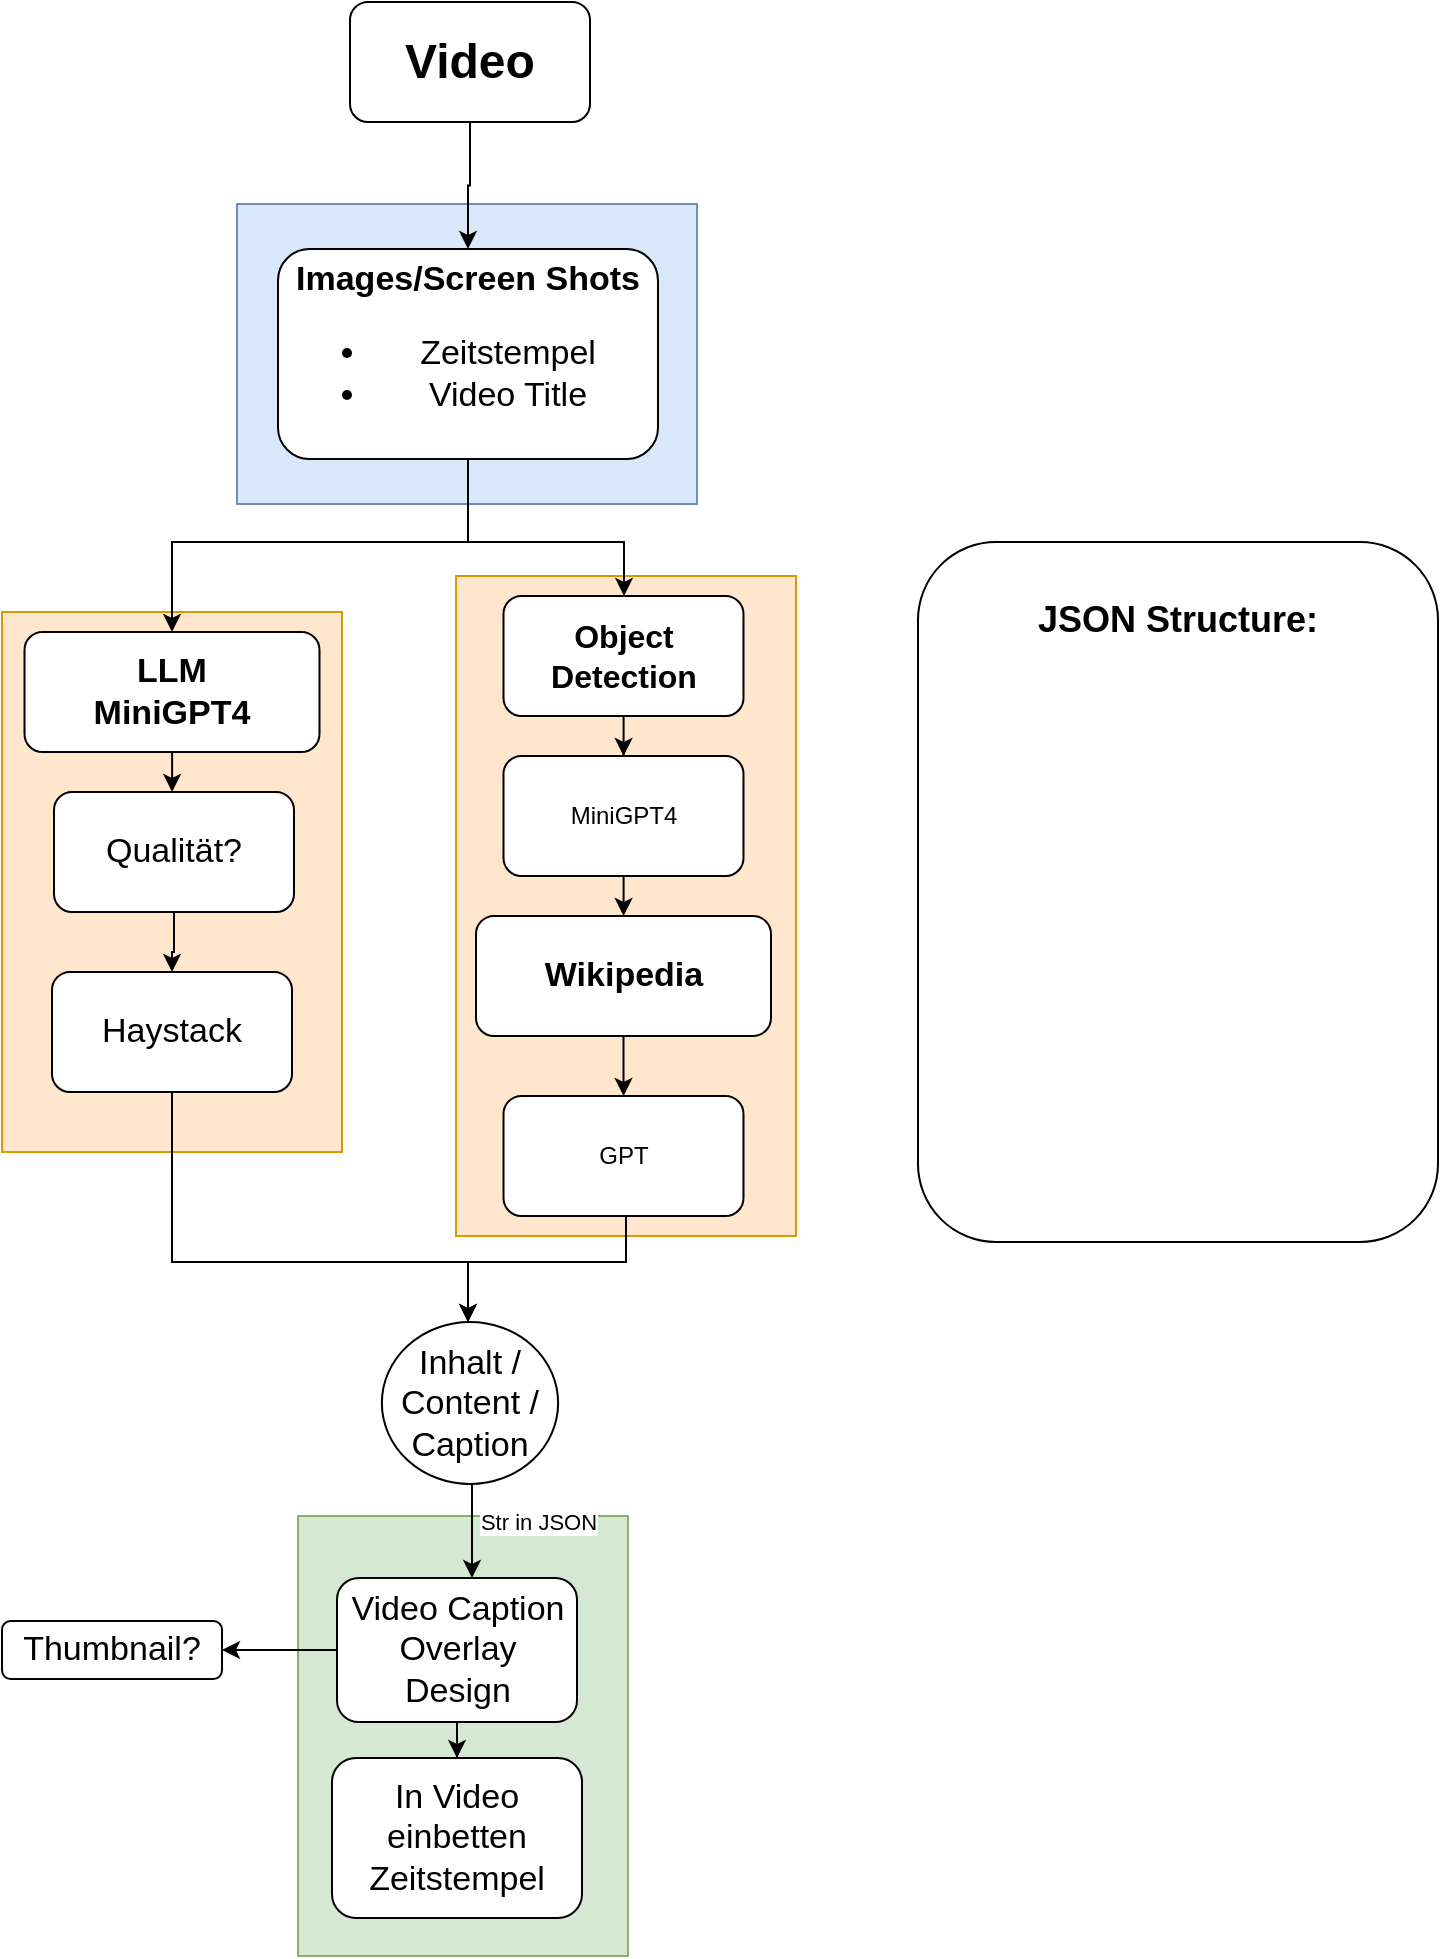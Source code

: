 <mxfile version="21.1.4" type="google">
  <diagram name="Seite-1" id="vnna6ChTiZbF5_iT1kXb">
    <mxGraphModel grid="1" page="1" gridSize="10" guides="1" tooltips="1" connect="1" arrows="1" fold="1" pageScale="1" pageWidth="827" pageHeight="1169" math="0" shadow="0">
      <root>
        <mxCell id="0" />
        <mxCell id="1" parent="0" />
        <mxCell id="PiAlQ7NmxUBOU-2joK4R-46" value="" style="rounded=0;whiteSpace=wrap;html=1;fillColor=#d5e8d4;strokeColor=#82b366;" vertex="1" parent="1">
          <mxGeometry x="270" y="757" width="165" height="220" as="geometry" />
        </mxCell>
        <mxCell id="PiAlQ7NmxUBOU-2joK4R-40" value="" style="rounded=0;whiteSpace=wrap;html=1;fillColor=#dae8fc;strokeColor=#6c8ebf;" vertex="1" parent="1">
          <mxGeometry x="239.49" y="101" width="230" height="150" as="geometry" />
        </mxCell>
        <mxCell id="PiAlQ7NmxUBOU-2joK4R-39" value="" style="rounded=0;whiteSpace=wrap;html=1;fillColor=#ffe6cc;strokeColor=#d79b00;" vertex="1" parent="1">
          <mxGeometry x="349" y="287" width="170" height="330" as="geometry" />
        </mxCell>
        <mxCell id="PiAlQ7NmxUBOU-2joK4R-38" value="" style="rounded=0;whiteSpace=wrap;html=1;fillColor=#ffe6cc;strokeColor=#d79b00;" vertex="1" parent="1">
          <mxGeometry x="122" y="305" width="170" height="270" as="geometry" />
        </mxCell>
        <mxCell id="PiAlQ7NmxUBOU-2joK4R-47" value="" style="edgeStyle=orthogonalEdgeStyle;rounded=0;orthogonalLoop=1;jettySize=auto;html=1;" edge="1" parent="1" source="PiAlQ7NmxUBOU-2joK4R-1" target="PiAlQ7NmxUBOU-2joK4R-2">
          <mxGeometry relative="1" as="geometry" />
        </mxCell>
        <mxCell id="PiAlQ7NmxUBOU-2joK4R-1" value="&lt;b&gt;&lt;font style=&quot;font-size: 24px;&quot;&gt;Video&lt;/font&gt;&lt;/b&gt;" style="rounded=1;whiteSpace=wrap;html=1;" vertex="1" parent="1">
          <mxGeometry x="296" width="120" height="60" as="geometry" />
        </mxCell>
        <mxCell id="PiAlQ7NmxUBOU-2joK4R-7" value="" style="edgeStyle=orthogonalEdgeStyle;rounded=0;orthogonalLoop=1;jettySize=auto;html=1;" edge="1" parent="1" source="PiAlQ7NmxUBOU-2joK4R-2" target="PiAlQ7NmxUBOU-2joK4R-6">
          <mxGeometry relative="1" as="geometry">
            <Array as="points">
              <mxPoint x="355" y="270" />
              <mxPoint x="207" y="270" />
            </Array>
          </mxGeometry>
        </mxCell>
        <mxCell id="PiAlQ7NmxUBOU-2joK4R-18" style="edgeStyle=orthogonalEdgeStyle;rounded=0;orthogonalLoop=1;jettySize=auto;html=1;" edge="1" parent="1" source="PiAlQ7NmxUBOU-2joK4R-2" target="PiAlQ7NmxUBOU-2joK4R-19">
          <mxGeometry relative="1" as="geometry">
            <mxPoint x="440" y="200" as="targetPoint" />
            <Array as="points">
              <mxPoint x="355" y="270" />
              <mxPoint x="433" y="270" />
            </Array>
          </mxGeometry>
        </mxCell>
        <mxCell id="PiAlQ7NmxUBOU-2joK4R-2" value="&lt;b&gt;Images/Screen Shots&lt;/b&gt;&lt;br style=&quot;font-size: 17px;&quot;&gt;&lt;ul style=&quot;font-size: 17px;&quot;&gt;&lt;li style=&quot;font-size: 17px;&quot;&gt;Zeitstempel&lt;/li&gt;&lt;li style=&quot;font-size: 17px;&quot;&gt;Video Title&lt;/li&gt;&lt;/ul&gt;" style="whiteSpace=wrap;html=1;rounded=1;fontSize=17;" vertex="1" parent="1">
          <mxGeometry x="260" y="123.5" width="190" height="105" as="geometry" />
        </mxCell>
        <mxCell id="PiAlQ7NmxUBOU-2joK4R-9" value="" style="edgeStyle=orthogonalEdgeStyle;rounded=0;orthogonalLoop=1;jettySize=auto;html=1;" edge="1" parent="1" source="PiAlQ7NmxUBOU-2joK4R-6" target="PiAlQ7NmxUBOU-2joK4R-8">
          <mxGeometry relative="1" as="geometry" />
        </mxCell>
        <mxCell id="PiAlQ7NmxUBOU-2joK4R-6" value="&lt;b&gt;LLM&lt;br&gt;MiniGPT4&lt;/b&gt;" style="whiteSpace=wrap;html=1;fontSize=17;rounded=1;" vertex="1" parent="1">
          <mxGeometry x="133.25" y="315" width="147.5" height="60" as="geometry" />
        </mxCell>
        <mxCell id="PiAlQ7NmxUBOU-2joK4R-11" value="" style="edgeStyle=orthogonalEdgeStyle;rounded=0;orthogonalLoop=1;jettySize=auto;html=1;" edge="1" parent="1" source="PiAlQ7NmxUBOU-2joK4R-8" target="PiAlQ7NmxUBOU-2joK4R-10">
          <mxGeometry relative="1" as="geometry" />
        </mxCell>
        <mxCell id="PiAlQ7NmxUBOU-2joK4R-8" value="Qualität?" style="whiteSpace=wrap;html=1;fontSize=17;rounded=1;" vertex="1" parent="1">
          <mxGeometry x="148" y="395" width="120" height="60" as="geometry" />
        </mxCell>
        <mxCell id="PiAlQ7NmxUBOU-2joK4R-24" style="edgeStyle=orthogonalEdgeStyle;rounded=0;orthogonalLoop=1;jettySize=auto;html=1;" edge="1" parent="1" source="PiAlQ7NmxUBOU-2joK4R-10" target="PiAlQ7NmxUBOU-2joK4R-22">
          <mxGeometry relative="1" as="geometry">
            <Array as="points">
              <mxPoint x="207" y="630" />
              <mxPoint x="355" y="630" />
            </Array>
          </mxGeometry>
        </mxCell>
        <mxCell id="PiAlQ7NmxUBOU-2joK4R-10" value="Haystack" style="whiteSpace=wrap;html=1;fontSize=17;rounded=1;" vertex="1" parent="1">
          <mxGeometry x="147" y="485" width="120" height="60" as="geometry" />
        </mxCell>
        <mxCell id="PiAlQ7NmxUBOU-2joK4R-31" style="edgeStyle=orthogonalEdgeStyle;rounded=0;orthogonalLoop=1;jettySize=auto;html=1;" edge="1" parent="1" source="PiAlQ7NmxUBOU-2joK4R-13" target="PiAlQ7NmxUBOU-2joK4R-32">
          <mxGeometry relative="1" as="geometry">
            <mxPoint x="499" y="557" as="targetPoint" />
          </mxGeometry>
        </mxCell>
        <mxCell id="PiAlQ7NmxUBOU-2joK4R-13" value="&lt;b&gt;Wikipedia&lt;/b&gt;" style="whiteSpace=wrap;html=1;fontSize=17;rounded=1;" vertex="1" parent="1">
          <mxGeometry x="359" y="457" width="147.5" height="60" as="geometry" />
        </mxCell>
        <mxCell id="PiAlQ7NmxUBOU-2joK4R-29" style="edgeStyle=orthogonalEdgeStyle;rounded=0;orthogonalLoop=1;jettySize=auto;html=1;" edge="1" parent="1" source="PiAlQ7NmxUBOU-2joK4R-19" target="PiAlQ7NmxUBOU-2joK4R-28">
          <mxGeometry relative="1" as="geometry" />
        </mxCell>
        <mxCell id="PiAlQ7NmxUBOU-2joK4R-19" value="&lt;b&gt;&lt;font style=&quot;font-size: 16px;&quot;&gt;Object Detection&lt;/font&gt;&lt;/b&gt;" style="rounded=1;whiteSpace=wrap;html=1;" vertex="1" parent="1">
          <mxGeometry x="372.75" y="297" width="120" height="60" as="geometry" />
        </mxCell>
        <mxCell id="PiAlQ7NmxUBOU-2joK4R-43" value="Str in JSON" style="edgeStyle=orthogonalEdgeStyle;rounded=0;orthogonalLoop=1;jettySize=auto;html=1;" edge="1" parent="1" target="PiAlQ7NmxUBOU-2joK4R-42">
          <mxGeometry x="-0.192" y="33" relative="1" as="geometry">
            <mxPoint x="356.995" y="741.0" as="sourcePoint" />
            <Array as="points">
              <mxPoint x="357" y="810" />
              <mxPoint x="357" y="810" />
            </Array>
            <mxPoint as="offset" />
          </mxGeometry>
        </mxCell>
        <mxCell id="PiAlQ7NmxUBOU-2joK4R-22" value="Inhalt / &lt;br&gt;Content / &lt;br&gt;Caption" style="ellipse;whiteSpace=wrap;html=1;fontSize=17;rounded=1;" vertex="1" parent="1">
          <mxGeometry x="311.93" y="660" width="88.13" height="81" as="geometry" />
        </mxCell>
        <mxCell id="PiAlQ7NmxUBOU-2joK4R-30" style="edgeStyle=orthogonalEdgeStyle;rounded=0;orthogonalLoop=1;jettySize=auto;html=1;" edge="1" parent="1" source="PiAlQ7NmxUBOU-2joK4R-28" target="PiAlQ7NmxUBOU-2joK4R-13">
          <mxGeometry relative="1" as="geometry" />
        </mxCell>
        <mxCell id="PiAlQ7NmxUBOU-2joK4R-28" value="MiniGPT4" style="rounded=1;whiteSpace=wrap;html=1;" vertex="1" parent="1">
          <mxGeometry x="372.75" y="377" width="120" height="60" as="geometry" />
        </mxCell>
        <mxCell id="PiAlQ7NmxUBOU-2joK4R-33" style="edgeStyle=orthogonalEdgeStyle;rounded=0;orthogonalLoop=1;jettySize=auto;html=1;" edge="1" parent="1" source="PiAlQ7NmxUBOU-2joK4R-32" target="PiAlQ7NmxUBOU-2joK4R-22">
          <mxGeometry relative="1" as="geometry">
            <Array as="points">
              <mxPoint x="434" y="630" />
              <mxPoint x="355" y="630" />
            </Array>
          </mxGeometry>
        </mxCell>
        <mxCell id="PiAlQ7NmxUBOU-2joK4R-32" value="GPT" style="rounded=1;whiteSpace=wrap;html=1;" vertex="1" parent="1">
          <mxGeometry x="372.75" y="547" width="120" height="60" as="geometry" />
        </mxCell>
        <mxCell id="PiAlQ7NmxUBOU-2joK4R-45" value="" style="edgeStyle=orthogonalEdgeStyle;rounded=0;orthogonalLoop=1;jettySize=auto;html=1;" edge="1" parent="1" source="PiAlQ7NmxUBOU-2joK4R-42" target="PiAlQ7NmxUBOU-2joK4R-44">
          <mxGeometry relative="1" as="geometry" />
        </mxCell>
        <mxCell id="PiAlQ7NmxUBOU-2joK4R-49" value="" style="edgeStyle=orthogonalEdgeStyle;rounded=0;orthogonalLoop=1;jettySize=auto;html=1;" edge="1" parent="1" source="PiAlQ7NmxUBOU-2joK4R-42" target="PiAlQ7NmxUBOU-2joK4R-48">
          <mxGeometry relative="1" as="geometry" />
        </mxCell>
        <mxCell id="PiAlQ7NmxUBOU-2joK4R-42" value="Video Caption&lt;br&gt;Overlay&lt;br&gt;Design" style="whiteSpace=wrap;html=1;fontSize=17;rounded=1;" vertex="1" parent="1">
          <mxGeometry x="289.5" y="788" width="120" height="72" as="geometry" />
        </mxCell>
        <mxCell id="PiAlQ7NmxUBOU-2joK4R-44" value="In Video einbetten&lt;br&gt;Zeitstempel" style="whiteSpace=wrap;html=1;fontSize=17;rounded=1;" vertex="1" parent="1">
          <mxGeometry x="287" y="878" width="125" height="80" as="geometry" />
        </mxCell>
        <mxCell id="PiAlQ7NmxUBOU-2joK4R-48" value="Thumbnail?" style="whiteSpace=wrap;html=1;fontSize=17;rounded=1;" vertex="1" parent="1">
          <mxGeometry x="122.0" y="809.5" width="110.01" height="29" as="geometry" />
        </mxCell>
        <mxCell id="PiAlQ7NmxUBOU-2joK4R-50" value="&lt;h1&gt;&lt;b style=&quot;font-size: 18px;&quot;&gt;JSON&amp;nbsp;&lt;/b&gt;&lt;b style=&quot;font-size: 18px;&quot;&gt;Structure:&lt;/b&gt;&lt;/h1&gt;&lt;div&gt;&lt;b style=&quot;font-size: 18px;&quot;&gt;&lt;br&gt;&lt;/b&gt;&lt;/div&gt;" style="rounded=1;whiteSpace=wrap;html=1;verticalAlign=top;" vertex="1" parent="1">
          <mxGeometry x="580" y="270" width="260" height="350" as="geometry" />
        </mxCell>
      </root>
    </mxGraphModel>
  </diagram>
</mxfile>
